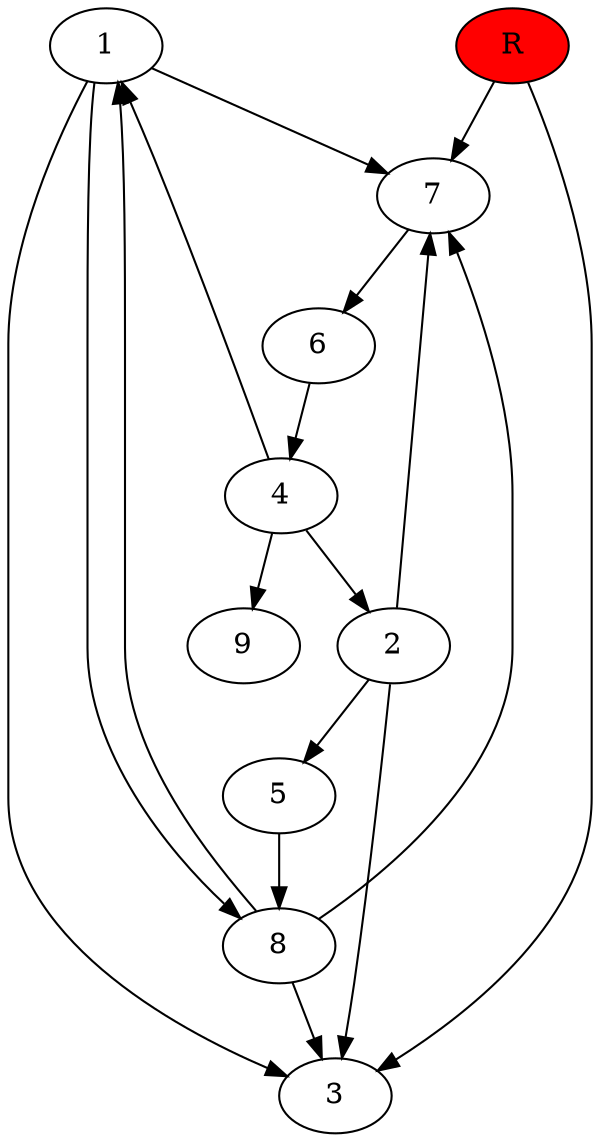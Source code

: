 digraph prb31250 {
	1
	2
	3
	4
	5
	6
	7
	8
	R [fillcolor="#ff0000" style=filled]
	1 -> 3
	1 -> 7
	1 -> 8
	2 -> 3
	2 -> 5
	2 -> 7
	4 -> 1
	4 -> 2
	4 -> 9
	5 -> 8
	6 -> 4
	7 -> 6
	8 -> 1
	8 -> 3
	8 -> 7
	R -> 3
	R -> 7
}
